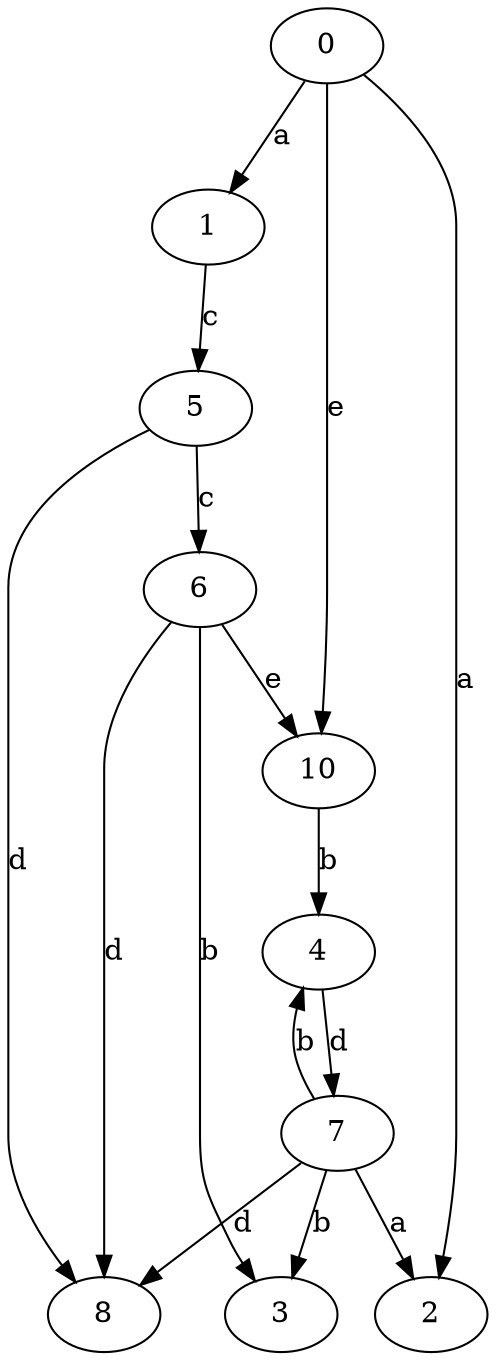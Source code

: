 strict digraph  {
0;
1;
2;
3;
4;
5;
6;
7;
8;
10;
0 -> 1  [label=a];
0 -> 2  [label=a];
0 -> 10  [label=e];
1 -> 5  [label=c];
4 -> 7  [label=d];
5 -> 6  [label=c];
5 -> 8  [label=d];
6 -> 3  [label=b];
6 -> 8  [label=d];
6 -> 10  [label=e];
7 -> 2  [label=a];
7 -> 3  [label=b];
7 -> 4  [label=b];
7 -> 8  [label=d];
10 -> 4  [label=b];
}
